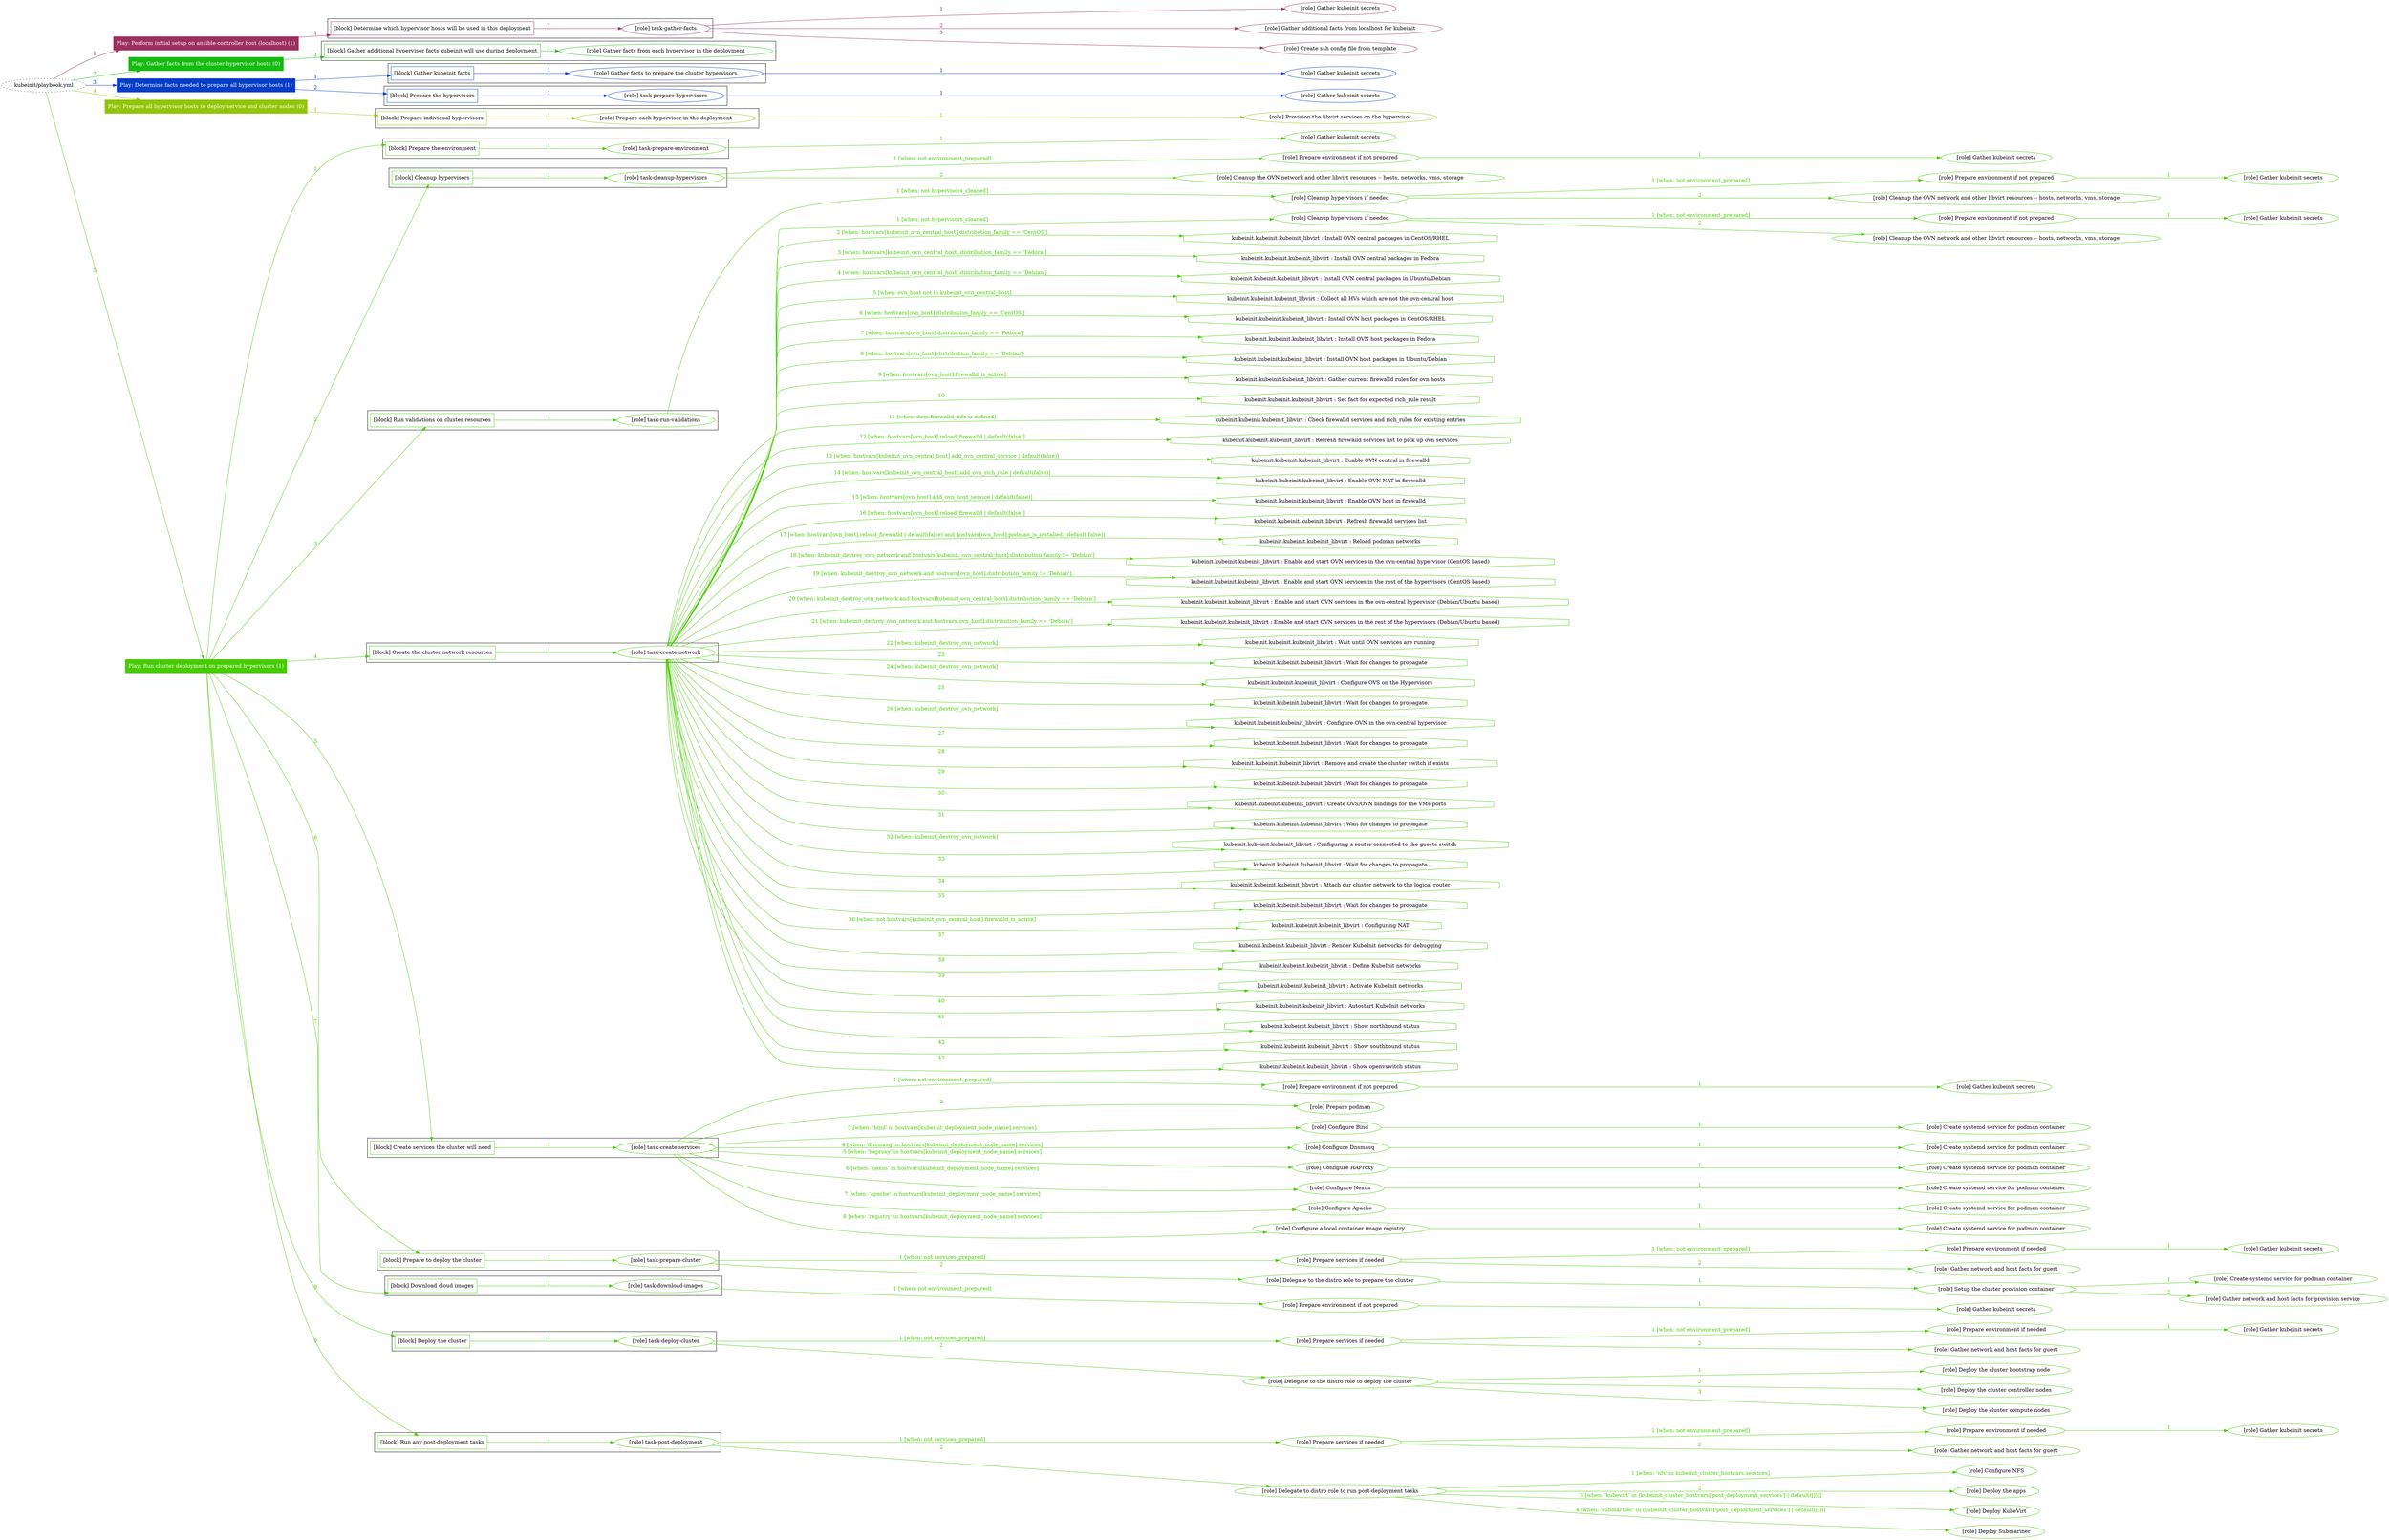 digraph {
	graph [concentrate=true ordering=in rankdir=LR ratio=fill]
	edge [esep=5 sep=10]
	"kubeinit/playbook.yml" [URL="/home/runner/work/kubeinit/kubeinit/kubeinit/playbook.yml" id=playbook_0ea5fa00 style=dotted]
	play_9b7e4366 [label="Play: Perform initial setup on ansible-controller host (localhost) (1)" URL="/home/runner/work/kubeinit/kubeinit/kubeinit/playbook.yml" color="#9c305f" fontcolor="#ffffff" id=play_9b7e4366 shape=box style=filled tooltip=localhost]
	"kubeinit/playbook.yml" -> play_9b7e4366 [label="1 " color="#9c305f" fontcolor="#9c305f" id=edge_82c5a9b6 labeltooltip="1 " tooltip="1 "]
	subgraph "Gather kubeinit secrets" {
		role_0aa9ac22 [label="[role] Gather kubeinit secrets" URL="/home/runner/.ansible/collections/ansible_collections/kubeinit/kubeinit/roles/kubeinit_prepare/tasks/build_hypervisors_group.yml" color="#9c305f" id=role_0aa9ac22 tooltip="Gather kubeinit secrets"]
	}
	subgraph "Gather additional facts from localhost for kubeinit" {
		role_34342de7 [label="[role] Gather additional facts from localhost for kubeinit" URL="/home/runner/.ansible/collections/ansible_collections/kubeinit/kubeinit/roles/kubeinit_prepare/tasks/build_hypervisors_group.yml" color="#9c305f" id=role_34342de7 tooltip="Gather additional facts from localhost for kubeinit"]
	}
	subgraph "Create ssh config file from template" {
		role_0f40b519 [label="[role] Create ssh config file from template" URL="/home/runner/.ansible/collections/ansible_collections/kubeinit/kubeinit/roles/kubeinit_prepare/tasks/build_hypervisors_group.yml" color="#9c305f" id=role_0f40b519 tooltip="Create ssh config file from template"]
	}
	subgraph "task-gather-facts" {
		role_1ce2b9be [label="[role] task-gather-facts" URL="/home/runner/work/kubeinit/kubeinit/kubeinit/playbook.yml" color="#9c305f" id=role_1ce2b9be tooltip="task-gather-facts"]
		role_1ce2b9be -> role_0aa9ac22 [label="1 " color="#9c305f" fontcolor="#9c305f" id=edge_0446ef7b labeltooltip="1 " tooltip="1 "]
		role_1ce2b9be -> role_34342de7 [label="2 " color="#9c305f" fontcolor="#9c305f" id=edge_ad1a1124 labeltooltip="2 " tooltip="2 "]
		role_1ce2b9be -> role_0f40b519 [label="3 " color="#9c305f" fontcolor="#9c305f" id=edge_4ed36451 labeltooltip="3 " tooltip="3 "]
	}
	subgraph "Play: Perform initial setup on ansible-controller host (localhost) (1)" {
		play_9b7e4366 -> block_b2798a54 [label=1 color="#9c305f" fontcolor="#9c305f" id=edge_49ea90b4 labeltooltip=1 tooltip=1]
		subgraph cluster_block_b2798a54 {
			block_b2798a54 [label="[block] Determine which hypervisor hosts will be used in this deployment" URL="/home/runner/work/kubeinit/kubeinit/kubeinit/playbook.yml" color="#9c305f" id=block_b2798a54 labeltooltip="Determine which hypervisor hosts will be used in this deployment" shape=box tooltip="Determine which hypervisor hosts will be used in this deployment"]
			block_b2798a54 -> role_1ce2b9be [label="1 " color="#9c305f" fontcolor="#9c305f" id=edge_7e3251e6 labeltooltip="1 " tooltip="1 "]
		}
	}
	play_a8001992 [label="Play: Gather facts from the cluster hypervisor hosts (0)" URL="/home/runner/work/kubeinit/kubeinit/kubeinit/playbook.yml" color="#16ba12" fontcolor="#ffffff" id=play_a8001992 shape=box style=filled tooltip="Play: Gather facts from the cluster hypervisor hosts (0)"]
	"kubeinit/playbook.yml" -> play_a8001992 [label="2 " color="#16ba12" fontcolor="#16ba12" id=edge_0fd48941 labeltooltip="2 " tooltip="2 "]
	subgraph "Gather facts from each hypervisor in the deployment" {
		role_3a49708c [label="[role] Gather facts from each hypervisor in the deployment" URL="/home/runner/work/kubeinit/kubeinit/kubeinit/playbook.yml" color="#16ba12" id=role_3a49708c tooltip="Gather facts from each hypervisor in the deployment"]
	}
	subgraph "Play: Gather facts from the cluster hypervisor hosts (0)" {
		play_a8001992 -> block_3aea9a62 [label=1 color="#16ba12" fontcolor="#16ba12" id=edge_b3c9ff7e labeltooltip=1 tooltip=1]
		subgraph cluster_block_3aea9a62 {
			block_3aea9a62 [label="[block] Gather additional hypervisor facts kubeinit will use during deployment" URL="/home/runner/work/kubeinit/kubeinit/kubeinit/playbook.yml" color="#16ba12" id=block_3aea9a62 labeltooltip="Gather additional hypervisor facts kubeinit will use during deployment" shape=box tooltip="Gather additional hypervisor facts kubeinit will use during deployment"]
			block_3aea9a62 -> role_3a49708c [label="1 " color="#16ba12" fontcolor="#16ba12" id=edge_8fe5aa5f labeltooltip="1 " tooltip="1 "]
		}
	}
	play_5c2d87cb [label="Play: Determine facts needed to prepare all hypervisor hosts (1)" URL="/home/runner/work/kubeinit/kubeinit/kubeinit/playbook.yml" color="#053dc7" fontcolor="#ffffff" id=play_5c2d87cb shape=box style=filled tooltip=localhost]
	"kubeinit/playbook.yml" -> play_5c2d87cb [label="3 " color="#053dc7" fontcolor="#053dc7" id=edge_9569bc6a labeltooltip="3 " tooltip="3 "]
	subgraph "Gather kubeinit secrets" {
		role_fc351b29 [label="[role] Gather kubeinit secrets" URL="/home/runner/.ansible/collections/ansible_collections/kubeinit/kubeinit/roles/kubeinit_prepare/tasks/gather_kubeinit_facts.yml" color="#053dc7" id=role_fc351b29 tooltip="Gather kubeinit secrets"]
	}
	subgraph "Gather facts to prepare the cluster hypervisors" {
		role_03510201 [label="[role] Gather facts to prepare the cluster hypervisors" URL="/home/runner/work/kubeinit/kubeinit/kubeinit/playbook.yml" color="#053dc7" id=role_03510201 tooltip="Gather facts to prepare the cluster hypervisors"]
		role_03510201 -> role_fc351b29 [label="1 " color="#053dc7" fontcolor="#053dc7" id=edge_62f0f241 labeltooltip="1 " tooltip="1 "]
	}
	subgraph "Gather kubeinit secrets" {
		role_41e26aa4 [label="[role] Gather kubeinit secrets" URL="/home/runner/.ansible/collections/ansible_collections/kubeinit/kubeinit/roles/kubeinit_prepare/tasks/gather_kubeinit_facts.yml" color="#053dc7" id=role_41e26aa4 tooltip="Gather kubeinit secrets"]
	}
	subgraph "task-prepare-hypervisors" {
		role_bbc46b45 [label="[role] task-prepare-hypervisors" URL="/home/runner/work/kubeinit/kubeinit/kubeinit/playbook.yml" color="#053dc7" id=role_bbc46b45 tooltip="task-prepare-hypervisors"]
		role_bbc46b45 -> role_41e26aa4 [label="1 " color="#053dc7" fontcolor="#053dc7" id=edge_9c9bec72 labeltooltip="1 " tooltip="1 "]
	}
	subgraph "Play: Determine facts needed to prepare all hypervisor hosts (1)" {
		play_5c2d87cb -> block_3605904c [label=1 color="#053dc7" fontcolor="#053dc7" id=edge_eee7c583 labeltooltip=1 tooltip=1]
		subgraph cluster_block_3605904c {
			block_3605904c [label="[block] Gather kubeinit facts" URL="/home/runner/work/kubeinit/kubeinit/kubeinit/playbook.yml" color="#053dc7" id=block_3605904c labeltooltip="Gather kubeinit facts" shape=box tooltip="Gather kubeinit facts"]
			block_3605904c -> role_03510201 [label="1 " color="#053dc7" fontcolor="#053dc7" id=edge_e3d59cf3 labeltooltip="1 " tooltip="1 "]
		}
		play_5c2d87cb -> block_b2f7c698 [label=2 color="#053dc7" fontcolor="#053dc7" id=edge_8c6d8f01 labeltooltip=2 tooltip=2]
		subgraph cluster_block_b2f7c698 {
			block_b2f7c698 [label="[block] Prepare the hypervisors" URL="/home/runner/work/kubeinit/kubeinit/kubeinit/playbook.yml" color="#053dc7" id=block_b2f7c698 labeltooltip="Prepare the hypervisors" shape=box tooltip="Prepare the hypervisors"]
			block_b2f7c698 -> role_bbc46b45 [label="1 " color="#053dc7" fontcolor="#053dc7" id=edge_238dd6f1 labeltooltip="1 " tooltip="1 "]
		}
	}
	play_16aeefd4 [label="Play: Prepare all hypervisor hosts to deploy service and cluster nodes (0)" URL="/home/runner/work/kubeinit/kubeinit/kubeinit/playbook.yml" color="#91c606" fontcolor="#ffffff" id=play_16aeefd4 shape=box style=filled tooltip="Play: Prepare all hypervisor hosts to deploy service and cluster nodes (0)"]
	"kubeinit/playbook.yml" -> play_16aeefd4 [label="4 " color="#91c606" fontcolor="#91c606" id=edge_492c7e8e labeltooltip="4 " tooltip="4 "]
	subgraph "Provision the libvirt services on the hypervisor" {
		role_0ef430f0 [label="[role] Provision the libvirt services on the hypervisor" URL="/home/runner/.ansible/collections/ansible_collections/kubeinit/kubeinit/roles/kubeinit_prepare/tasks/prepare_hypervisor.yml" color="#91c606" id=role_0ef430f0 tooltip="Provision the libvirt services on the hypervisor"]
	}
	subgraph "Prepare each hypervisor in the deployment" {
		role_f7bae35b [label="[role] Prepare each hypervisor in the deployment" URL="/home/runner/work/kubeinit/kubeinit/kubeinit/playbook.yml" color="#91c606" id=role_f7bae35b tooltip="Prepare each hypervisor in the deployment"]
		role_f7bae35b -> role_0ef430f0 [label="1 " color="#91c606" fontcolor="#91c606" id=edge_c71d80c6 labeltooltip="1 " tooltip="1 "]
	}
	subgraph "Play: Prepare all hypervisor hosts to deploy service and cluster nodes (0)" {
		play_16aeefd4 -> block_7d069f21 [label=1 color="#91c606" fontcolor="#91c606" id=edge_942f561b labeltooltip=1 tooltip=1]
		subgraph cluster_block_7d069f21 {
			block_7d069f21 [label="[block] Prepare individual hypervisors" URL="/home/runner/work/kubeinit/kubeinit/kubeinit/playbook.yml" color="#91c606" id=block_7d069f21 labeltooltip="Prepare individual hypervisors" shape=box tooltip="Prepare individual hypervisors"]
			block_7d069f21 -> role_f7bae35b [label="1 " color="#91c606" fontcolor="#91c606" id=edge_e5548e7b labeltooltip="1 " tooltip="1 "]
		}
	}
	play_cda710eb [label="Play: Run cluster deployment on prepared hypervisors (1)" URL="/home/runner/work/kubeinit/kubeinit/kubeinit/playbook.yml" color="#47cb01" fontcolor="#ffffff" id=play_cda710eb shape=box style=filled tooltip=localhost]
	"kubeinit/playbook.yml" -> play_cda710eb [label="5 " color="#47cb01" fontcolor="#47cb01" id=edge_249bdbfc labeltooltip="5 " tooltip="5 "]
	subgraph "Gather kubeinit secrets" {
		role_7cdb327b [label="[role] Gather kubeinit secrets" URL="/home/runner/.ansible/collections/ansible_collections/kubeinit/kubeinit/roles/kubeinit_prepare/tasks/gather_kubeinit_facts.yml" color="#47cb01" id=role_7cdb327b tooltip="Gather kubeinit secrets"]
	}
	subgraph "task-prepare-environment" {
		role_9541ca45 [label="[role] task-prepare-environment" URL="/home/runner/work/kubeinit/kubeinit/kubeinit/playbook.yml" color="#47cb01" id=role_9541ca45 tooltip="task-prepare-environment"]
		role_9541ca45 -> role_7cdb327b [label="1 " color="#47cb01" fontcolor="#47cb01" id=edge_9029a357 labeltooltip="1 " tooltip="1 "]
	}
	subgraph "Gather kubeinit secrets" {
		role_7111da0d [label="[role] Gather kubeinit secrets" URL="/home/runner/.ansible/collections/ansible_collections/kubeinit/kubeinit/roles/kubeinit_prepare/tasks/gather_kubeinit_facts.yml" color="#47cb01" id=role_7111da0d tooltip="Gather kubeinit secrets"]
	}
	subgraph "Prepare environment if not prepared" {
		role_cf701b21 [label="[role] Prepare environment if not prepared" URL="/home/runner/.ansible/collections/ansible_collections/kubeinit/kubeinit/roles/kubeinit_prepare/tasks/cleanup_hypervisors.yml" color="#47cb01" id=role_cf701b21 tooltip="Prepare environment if not prepared"]
		role_cf701b21 -> role_7111da0d [label="1 " color="#47cb01" fontcolor="#47cb01" id=edge_ee34afd1 labeltooltip="1 " tooltip="1 "]
	}
	subgraph "Cleanup the OVN network and other libvirt resources -- hosts, networks, vms, storage" {
		role_74c94eae [label="[role] Cleanup the OVN network and other libvirt resources -- hosts, networks, vms, storage" URL="/home/runner/.ansible/collections/ansible_collections/kubeinit/kubeinit/roles/kubeinit_prepare/tasks/cleanup_hypervisors.yml" color="#47cb01" id=role_74c94eae tooltip="Cleanup the OVN network and other libvirt resources -- hosts, networks, vms, storage"]
	}
	subgraph "task-cleanup-hypervisors" {
		role_29a26040 [label="[role] task-cleanup-hypervisors" URL="/home/runner/work/kubeinit/kubeinit/kubeinit/playbook.yml" color="#47cb01" id=role_29a26040 tooltip="task-cleanup-hypervisors"]
		role_29a26040 -> role_cf701b21 [label="1 [when: not environment_prepared]" color="#47cb01" fontcolor="#47cb01" id=edge_834884f9 labeltooltip="1 [when: not environment_prepared]" tooltip="1 [when: not environment_prepared]"]
		role_29a26040 -> role_74c94eae [label="2 " color="#47cb01" fontcolor="#47cb01" id=edge_ce3fa2b1 labeltooltip="2 " tooltip="2 "]
	}
	subgraph "Gather kubeinit secrets" {
		role_1e1c08b9 [label="[role] Gather kubeinit secrets" URL="/home/runner/.ansible/collections/ansible_collections/kubeinit/kubeinit/roles/kubeinit_prepare/tasks/gather_kubeinit_facts.yml" color="#47cb01" id=role_1e1c08b9 tooltip="Gather kubeinit secrets"]
	}
	subgraph "Prepare environment if not prepared" {
		role_71b4bb74 [label="[role] Prepare environment if not prepared" URL="/home/runner/.ansible/collections/ansible_collections/kubeinit/kubeinit/roles/kubeinit_prepare/tasks/cleanup_hypervisors.yml" color="#47cb01" id=role_71b4bb74 tooltip="Prepare environment if not prepared"]
		role_71b4bb74 -> role_1e1c08b9 [label="1 " color="#47cb01" fontcolor="#47cb01" id=edge_3e749c84 labeltooltip="1 " tooltip="1 "]
	}
	subgraph "Cleanup the OVN network and other libvirt resources -- hosts, networks, vms, storage" {
		role_91f05250 [label="[role] Cleanup the OVN network and other libvirt resources -- hosts, networks, vms, storage" URL="/home/runner/.ansible/collections/ansible_collections/kubeinit/kubeinit/roles/kubeinit_prepare/tasks/cleanup_hypervisors.yml" color="#47cb01" id=role_91f05250 tooltip="Cleanup the OVN network and other libvirt resources -- hosts, networks, vms, storage"]
	}
	subgraph "Cleanup hypervisors if needed" {
		role_8e204173 [label="[role] Cleanup hypervisors if needed" URL="/home/runner/.ansible/collections/ansible_collections/kubeinit/kubeinit/roles/kubeinit_validations/tasks/main.yml" color="#47cb01" id=role_8e204173 tooltip="Cleanup hypervisors if needed"]
		role_8e204173 -> role_71b4bb74 [label="1 [when: not environment_prepared]" color="#47cb01" fontcolor="#47cb01" id=edge_aab86f2f labeltooltip="1 [when: not environment_prepared]" tooltip="1 [when: not environment_prepared]"]
		role_8e204173 -> role_91f05250 [label="2 " color="#47cb01" fontcolor="#47cb01" id=edge_69265753 labeltooltip="2 " tooltip="2 "]
	}
	subgraph "task-run-validations" {
		role_225c1f58 [label="[role] task-run-validations" URL="/home/runner/work/kubeinit/kubeinit/kubeinit/playbook.yml" color="#47cb01" id=role_225c1f58 tooltip="task-run-validations"]
		role_225c1f58 -> role_8e204173 [label="1 [when: not hypervisors_cleaned]" color="#47cb01" fontcolor="#47cb01" id=edge_fe6a924d labeltooltip="1 [when: not hypervisors_cleaned]" tooltip="1 [when: not hypervisors_cleaned]"]
	}
	subgraph "Gather kubeinit secrets" {
		role_73877d20 [label="[role] Gather kubeinit secrets" URL="/home/runner/.ansible/collections/ansible_collections/kubeinit/kubeinit/roles/kubeinit_prepare/tasks/gather_kubeinit_facts.yml" color="#47cb01" id=role_73877d20 tooltip="Gather kubeinit secrets"]
	}
	subgraph "Prepare environment if not prepared" {
		role_b83cd534 [label="[role] Prepare environment if not prepared" URL="/home/runner/.ansible/collections/ansible_collections/kubeinit/kubeinit/roles/kubeinit_prepare/tasks/cleanup_hypervisors.yml" color="#47cb01" id=role_b83cd534 tooltip="Prepare environment if not prepared"]
		role_b83cd534 -> role_73877d20 [label="1 " color="#47cb01" fontcolor="#47cb01" id=edge_6c9baef9 labeltooltip="1 " tooltip="1 "]
	}
	subgraph "Cleanup the OVN network and other libvirt resources -- hosts, networks, vms, storage" {
		role_da0cff37 [label="[role] Cleanup the OVN network and other libvirt resources -- hosts, networks, vms, storage" URL="/home/runner/.ansible/collections/ansible_collections/kubeinit/kubeinit/roles/kubeinit_prepare/tasks/cleanup_hypervisors.yml" color="#47cb01" id=role_da0cff37 tooltip="Cleanup the OVN network and other libvirt resources -- hosts, networks, vms, storage"]
	}
	subgraph "Cleanup hypervisors if needed" {
		role_e1cfa5d1 [label="[role] Cleanup hypervisors if needed" URL="/home/runner/.ansible/collections/ansible_collections/kubeinit/kubeinit/roles/kubeinit_libvirt/tasks/create_network.yml" color="#47cb01" id=role_e1cfa5d1 tooltip="Cleanup hypervisors if needed"]
		role_e1cfa5d1 -> role_b83cd534 [label="1 [when: not environment_prepared]" color="#47cb01" fontcolor="#47cb01" id=edge_4e2515b9 labeltooltip="1 [when: not environment_prepared]" tooltip="1 [when: not environment_prepared]"]
		role_e1cfa5d1 -> role_da0cff37 [label="2 " color="#47cb01" fontcolor="#47cb01" id=edge_b63e0b6a labeltooltip="2 " tooltip="2 "]
	}
	subgraph "task-create-network" {
		role_8461b9ca [label="[role] task-create-network" URL="/home/runner/work/kubeinit/kubeinit/kubeinit/playbook.yml" color="#47cb01" id=role_8461b9ca tooltip="task-create-network"]
		role_8461b9ca -> role_e1cfa5d1 [label="1 [when: not hypervisors_cleaned]" color="#47cb01" fontcolor="#47cb01" id=edge_b6ef9d20 labeltooltip="1 [when: not hypervisors_cleaned]" tooltip="1 [when: not hypervisors_cleaned]"]
		task_7e01da56 [label="kubeinit.kubeinit.kubeinit_libvirt : Install OVN central packages in CentOS/RHEL" URL="/home/runner/.ansible/collections/ansible_collections/kubeinit/kubeinit/roles/kubeinit_libvirt/tasks/create_network.yml" color="#47cb01" id=task_7e01da56 shape=octagon tooltip="kubeinit.kubeinit.kubeinit_libvirt : Install OVN central packages in CentOS/RHEL"]
		role_8461b9ca -> task_7e01da56 [label="2 [when: hostvars[kubeinit_ovn_central_host].distribution_family == 'CentOS']" color="#47cb01" fontcolor="#47cb01" id=edge_6bec111f labeltooltip="2 [when: hostvars[kubeinit_ovn_central_host].distribution_family == 'CentOS']" tooltip="2 [when: hostvars[kubeinit_ovn_central_host].distribution_family == 'CentOS']"]
		task_338eac9f [label="kubeinit.kubeinit.kubeinit_libvirt : Install OVN central packages in Fedora" URL="/home/runner/.ansible/collections/ansible_collections/kubeinit/kubeinit/roles/kubeinit_libvirt/tasks/create_network.yml" color="#47cb01" id=task_338eac9f shape=octagon tooltip="kubeinit.kubeinit.kubeinit_libvirt : Install OVN central packages in Fedora"]
		role_8461b9ca -> task_338eac9f [label="3 [when: hostvars[kubeinit_ovn_central_host].distribution_family == 'Fedora']" color="#47cb01" fontcolor="#47cb01" id=edge_f2279b98 labeltooltip="3 [when: hostvars[kubeinit_ovn_central_host].distribution_family == 'Fedora']" tooltip="3 [when: hostvars[kubeinit_ovn_central_host].distribution_family == 'Fedora']"]
		task_969f3715 [label="kubeinit.kubeinit.kubeinit_libvirt : Install OVN central packages in Ubuntu/Debian" URL="/home/runner/.ansible/collections/ansible_collections/kubeinit/kubeinit/roles/kubeinit_libvirt/tasks/create_network.yml" color="#47cb01" id=task_969f3715 shape=octagon tooltip="kubeinit.kubeinit.kubeinit_libvirt : Install OVN central packages in Ubuntu/Debian"]
		role_8461b9ca -> task_969f3715 [label="4 [when: hostvars[kubeinit_ovn_central_host].distribution_family == 'Debian']" color="#47cb01" fontcolor="#47cb01" id=edge_427d663f labeltooltip="4 [when: hostvars[kubeinit_ovn_central_host].distribution_family == 'Debian']" tooltip="4 [when: hostvars[kubeinit_ovn_central_host].distribution_family == 'Debian']"]
		task_e379d47d [label="kubeinit.kubeinit.kubeinit_libvirt : Collect all HVs which are not the ovn-central host" URL="/home/runner/.ansible/collections/ansible_collections/kubeinit/kubeinit/roles/kubeinit_libvirt/tasks/create_network.yml" color="#47cb01" id=task_e379d47d shape=octagon tooltip="kubeinit.kubeinit.kubeinit_libvirt : Collect all HVs which are not the ovn-central host"]
		role_8461b9ca -> task_e379d47d [label="5 [when: ovn_host not in kubeinit_ovn_central_host]" color="#47cb01" fontcolor="#47cb01" id=edge_ba68b164 labeltooltip="5 [when: ovn_host not in kubeinit_ovn_central_host]" tooltip="5 [when: ovn_host not in kubeinit_ovn_central_host]"]
		task_a290302a [label="kubeinit.kubeinit.kubeinit_libvirt : Install OVN host packages in CentOS/RHEL" URL="/home/runner/.ansible/collections/ansible_collections/kubeinit/kubeinit/roles/kubeinit_libvirt/tasks/create_network.yml" color="#47cb01" id=task_a290302a shape=octagon tooltip="kubeinit.kubeinit.kubeinit_libvirt : Install OVN host packages in CentOS/RHEL"]
		role_8461b9ca -> task_a290302a [label="6 [when: hostvars[ovn_host].distribution_family == 'CentOS']" color="#47cb01" fontcolor="#47cb01" id=edge_485d33f3 labeltooltip="6 [when: hostvars[ovn_host].distribution_family == 'CentOS']" tooltip="6 [when: hostvars[ovn_host].distribution_family == 'CentOS']"]
		task_156beee2 [label="kubeinit.kubeinit.kubeinit_libvirt : Install OVN host packages in Fedora" URL="/home/runner/.ansible/collections/ansible_collections/kubeinit/kubeinit/roles/kubeinit_libvirt/tasks/create_network.yml" color="#47cb01" id=task_156beee2 shape=octagon tooltip="kubeinit.kubeinit.kubeinit_libvirt : Install OVN host packages in Fedora"]
		role_8461b9ca -> task_156beee2 [label="7 [when: hostvars[ovn_host].distribution_family == 'Fedora']" color="#47cb01" fontcolor="#47cb01" id=edge_7bc0271b labeltooltip="7 [when: hostvars[ovn_host].distribution_family == 'Fedora']" tooltip="7 [when: hostvars[ovn_host].distribution_family == 'Fedora']"]
		task_658e4c23 [label="kubeinit.kubeinit.kubeinit_libvirt : Install OVN host packages in Ubuntu/Debian" URL="/home/runner/.ansible/collections/ansible_collections/kubeinit/kubeinit/roles/kubeinit_libvirt/tasks/create_network.yml" color="#47cb01" id=task_658e4c23 shape=octagon tooltip="kubeinit.kubeinit.kubeinit_libvirt : Install OVN host packages in Ubuntu/Debian"]
		role_8461b9ca -> task_658e4c23 [label="8 [when: hostvars[ovn_host].distribution_family == 'Debian']" color="#47cb01" fontcolor="#47cb01" id=edge_442adb39 labeltooltip="8 [when: hostvars[ovn_host].distribution_family == 'Debian']" tooltip="8 [when: hostvars[ovn_host].distribution_family == 'Debian']"]
		task_a5ebfee6 [label="kubeinit.kubeinit.kubeinit_libvirt : Gather current firewalld rules for ovn hosts" URL="/home/runner/.ansible/collections/ansible_collections/kubeinit/kubeinit/roles/kubeinit_libvirt/tasks/create_network.yml" color="#47cb01" id=task_a5ebfee6 shape=octagon tooltip="kubeinit.kubeinit.kubeinit_libvirt : Gather current firewalld rules for ovn hosts"]
		role_8461b9ca -> task_a5ebfee6 [label="9 [when: hostvars[ovn_host].firewalld_is_active]" color="#47cb01" fontcolor="#47cb01" id=edge_26cb45f6 labeltooltip="9 [when: hostvars[ovn_host].firewalld_is_active]" tooltip="9 [when: hostvars[ovn_host].firewalld_is_active]"]
		task_2919d386 [label="kubeinit.kubeinit.kubeinit_libvirt : Set fact for expected rich_rule result" URL="/home/runner/.ansible/collections/ansible_collections/kubeinit/kubeinit/roles/kubeinit_libvirt/tasks/create_network.yml" color="#47cb01" id=task_2919d386 shape=octagon tooltip="kubeinit.kubeinit.kubeinit_libvirt : Set fact for expected rich_rule result"]
		role_8461b9ca -> task_2919d386 [label="10 " color="#47cb01" fontcolor="#47cb01" id=edge_90eba36b labeltooltip="10 " tooltip="10 "]
		task_0a3352f6 [label="kubeinit.kubeinit.kubeinit_libvirt : Check firewalld services and rich_rules for existing entries" URL="/home/runner/.ansible/collections/ansible_collections/kubeinit/kubeinit/roles/kubeinit_libvirt/tasks/create_network.yml" color="#47cb01" id=task_0a3352f6 shape=octagon tooltip="kubeinit.kubeinit.kubeinit_libvirt : Check firewalld services and rich_rules for existing entries"]
		role_8461b9ca -> task_0a3352f6 [label="11 [when: item.firewalld_info is defined]" color="#47cb01" fontcolor="#47cb01" id=edge_9d477f86 labeltooltip="11 [when: item.firewalld_info is defined]" tooltip="11 [when: item.firewalld_info is defined]"]
		task_918ee6cd [label="kubeinit.kubeinit.kubeinit_libvirt : Refresh firewalld services list to pick up ovn services" URL="/home/runner/.ansible/collections/ansible_collections/kubeinit/kubeinit/roles/kubeinit_libvirt/tasks/create_network.yml" color="#47cb01" id=task_918ee6cd shape=octagon tooltip="kubeinit.kubeinit.kubeinit_libvirt : Refresh firewalld services list to pick up ovn services"]
		role_8461b9ca -> task_918ee6cd [label="12 [when: hostvars[ovn_host].reload_firewalld | default(false)]" color="#47cb01" fontcolor="#47cb01" id=edge_2b691fbf labeltooltip="12 [when: hostvars[ovn_host].reload_firewalld | default(false)]" tooltip="12 [when: hostvars[ovn_host].reload_firewalld | default(false)]"]
		task_e174c243 [label="kubeinit.kubeinit.kubeinit_libvirt : Enable OVN central in firewalld" URL="/home/runner/.ansible/collections/ansible_collections/kubeinit/kubeinit/roles/kubeinit_libvirt/tasks/create_network.yml" color="#47cb01" id=task_e174c243 shape=octagon tooltip="kubeinit.kubeinit.kubeinit_libvirt : Enable OVN central in firewalld"]
		role_8461b9ca -> task_e174c243 [label="13 [when: hostvars[kubeinit_ovn_central_host].add_ovn_central_service | default(false)]" color="#47cb01" fontcolor="#47cb01" id=edge_4a8e6f47 labeltooltip="13 [when: hostvars[kubeinit_ovn_central_host].add_ovn_central_service | default(false)]" tooltip="13 [when: hostvars[kubeinit_ovn_central_host].add_ovn_central_service | default(false)]"]
		task_a3b72a67 [label="kubeinit.kubeinit.kubeinit_libvirt : Enable OVN NAT in firewalld" URL="/home/runner/.ansible/collections/ansible_collections/kubeinit/kubeinit/roles/kubeinit_libvirt/tasks/create_network.yml" color="#47cb01" id=task_a3b72a67 shape=octagon tooltip="kubeinit.kubeinit.kubeinit_libvirt : Enable OVN NAT in firewalld"]
		role_8461b9ca -> task_a3b72a67 [label="14 [when: hostvars[kubeinit_ovn_central_host].add_ovn_rich_rule | default(false)]" color="#47cb01" fontcolor="#47cb01" id=edge_80b1a144 labeltooltip="14 [when: hostvars[kubeinit_ovn_central_host].add_ovn_rich_rule | default(false)]" tooltip="14 [when: hostvars[kubeinit_ovn_central_host].add_ovn_rich_rule | default(false)]"]
		task_bcb42b8d [label="kubeinit.kubeinit.kubeinit_libvirt : Enable OVN host in firewalld" URL="/home/runner/.ansible/collections/ansible_collections/kubeinit/kubeinit/roles/kubeinit_libvirt/tasks/create_network.yml" color="#47cb01" id=task_bcb42b8d shape=octagon tooltip="kubeinit.kubeinit.kubeinit_libvirt : Enable OVN host in firewalld"]
		role_8461b9ca -> task_bcb42b8d [label="15 [when: hostvars[ovn_host].add_ovn_host_service | default(false)]" color="#47cb01" fontcolor="#47cb01" id=edge_6a99a220 labeltooltip="15 [when: hostvars[ovn_host].add_ovn_host_service | default(false)]" tooltip="15 [when: hostvars[ovn_host].add_ovn_host_service | default(false)]"]
		task_441aaaff [label="kubeinit.kubeinit.kubeinit_libvirt : Refresh firewalld services list" URL="/home/runner/.ansible/collections/ansible_collections/kubeinit/kubeinit/roles/kubeinit_libvirt/tasks/create_network.yml" color="#47cb01" id=task_441aaaff shape=octagon tooltip="kubeinit.kubeinit.kubeinit_libvirt : Refresh firewalld services list"]
		role_8461b9ca -> task_441aaaff [label="16 [when: hostvars[ovn_host].reload_firewalld | default(false)]" color="#47cb01" fontcolor="#47cb01" id=edge_70096dc0 labeltooltip="16 [when: hostvars[ovn_host].reload_firewalld | default(false)]" tooltip="16 [when: hostvars[ovn_host].reload_firewalld | default(false)]"]
		task_a2df69c2 [label="kubeinit.kubeinit.kubeinit_libvirt : Reload podman networks" URL="/home/runner/.ansible/collections/ansible_collections/kubeinit/kubeinit/roles/kubeinit_libvirt/tasks/create_network.yml" color="#47cb01" id=task_a2df69c2 shape=octagon tooltip="kubeinit.kubeinit.kubeinit_libvirt : Reload podman networks"]
		role_8461b9ca -> task_a2df69c2 [label="17 [when: hostvars[ovn_host].reload_firewalld | default(false) and hostvars[ovn_host].podman_is_installed | default(false)]" color="#47cb01" fontcolor="#47cb01" id=edge_2398a1c3 labeltooltip="17 [when: hostvars[ovn_host].reload_firewalld | default(false) and hostvars[ovn_host].podman_is_installed | default(false)]" tooltip="17 [when: hostvars[ovn_host].reload_firewalld | default(false) and hostvars[ovn_host].podman_is_installed | default(false)]"]
		task_d7e96fc5 [label="kubeinit.kubeinit.kubeinit_libvirt : Enable and start OVN services in the ovn-central hypervisor (CentOS based)" URL="/home/runner/.ansible/collections/ansible_collections/kubeinit/kubeinit/roles/kubeinit_libvirt/tasks/create_network.yml" color="#47cb01" id=task_d7e96fc5 shape=octagon tooltip="kubeinit.kubeinit.kubeinit_libvirt : Enable and start OVN services in the ovn-central hypervisor (CentOS based)"]
		role_8461b9ca -> task_d7e96fc5 [label="18 [when: kubeinit_destroy_ovn_network and hostvars[kubeinit_ovn_central_host].distribution_family != 'Debian']" color="#47cb01" fontcolor="#47cb01" id=edge_ab73ca9d labeltooltip="18 [when: kubeinit_destroy_ovn_network and hostvars[kubeinit_ovn_central_host].distribution_family != 'Debian']" tooltip="18 [when: kubeinit_destroy_ovn_network and hostvars[kubeinit_ovn_central_host].distribution_family != 'Debian']"]
		task_5dd14f3e [label="kubeinit.kubeinit.kubeinit_libvirt : Enable and start OVN services in the rest of the hypervisors (CentOS based)" URL="/home/runner/.ansible/collections/ansible_collections/kubeinit/kubeinit/roles/kubeinit_libvirt/tasks/create_network.yml" color="#47cb01" id=task_5dd14f3e shape=octagon tooltip="kubeinit.kubeinit.kubeinit_libvirt : Enable and start OVN services in the rest of the hypervisors (CentOS based)"]
		role_8461b9ca -> task_5dd14f3e [label="19 [when: kubeinit_destroy_ovn_network and hostvars[ovn_host].distribution_family != 'Debian']" color="#47cb01" fontcolor="#47cb01" id=edge_fff1b5bf labeltooltip="19 [when: kubeinit_destroy_ovn_network and hostvars[ovn_host].distribution_family != 'Debian']" tooltip="19 [when: kubeinit_destroy_ovn_network and hostvars[ovn_host].distribution_family != 'Debian']"]
		task_b56bd2a6 [label="kubeinit.kubeinit.kubeinit_libvirt : Enable and start OVN services in the ovn-central hypervisor (Debian/Ubuntu based)" URL="/home/runner/.ansible/collections/ansible_collections/kubeinit/kubeinit/roles/kubeinit_libvirt/tasks/create_network.yml" color="#47cb01" id=task_b56bd2a6 shape=octagon tooltip="kubeinit.kubeinit.kubeinit_libvirt : Enable and start OVN services in the ovn-central hypervisor (Debian/Ubuntu based)"]
		role_8461b9ca -> task_b56bd2a6 [label="20 [when: kubeinit_destroy_ovn_network and hostvars[kubeinit_ovn_central_host].distribution_family == 'Debian']" color="#47cb01" fontcolor="#47cb01" id=edge_820e0f21 labeltooltip="20 [when: kubeinit_destroy_ovn_network and hostvars[kubeinit_ovn_central_host].distribution_family == 'Debian']" tooltip="20 [when: kubeinit_destroy_ovn_network and hostvars[kubeinit_ovn_central_host].distribution_family == 'Debian']"]
		task_3a1a9323 [label="kubeinit.kubeinit.kubeinit_libvirt : Enable and start OVN services in the rest of the hypervisors (Debian/Ubuntu based)" URL="/home/runner/.ansible/collections/ansible_collections/kubeinit/kubeinit/roles/kubeinit_libvirt/tasks/create_network.yml" color="#47cb01" id=task_3a1a9323 shape=octagon tooltip="kubeinit.kubeinit.kubeinit_libvirt : Enable and start OVN services in the rest of the hypervisors (Debian/Ubuntu based)"]
		role_8461b9ca -> task_3a1a9323 [label="21 [when: kubeinit_destroy_ovn_network and hostvars[ovn_host].distribution_family == 'Debian']" color="#47cb01" fontcolor="#47cb01" id=edge_66899f4f labeltooltip="21 [when: kubeinit_destroy_ovn_network and hostvars[ovn_host].distribution_family == 'Debian']" tooltip="21 [when: kubeinit_destroy_ovn_network and hostvars[ovn_host].distribution_family == 'Debian']"]
		task_12edec6c [label="kubeinit.kubeinit.kubeinit_libvirt : Wait until OVN services are running" URL="/home/runner/.ansible/collections/ansible_collections/kubeinit/kubeinit/roles/kubeinit_libvirt/tasks/create_network.yml" color="#47cb01" id=task_12edec6c shape=octagon tooltip="kubeinit.kubeinit.kubeinit_libvirt : Wait until OVN services are running"]
		role_8461b9ca -> task_12edec6c [label="22 [when: kubeinit_destroy_ovn_network]" color="#47cb01" fontcolor="#47cb01" id=edge_87c454cd labeltooltip="22 [when: kubeinit_destroy_ovn_network]" tooltip="22 [when: kubeinit_destroy_ovn_network]"]
		task_63e5a4b7 [label="kubeinit.kubeinit.kubeinit_libvirt : Wait for changes to propagate" URL="/home/runner/.ansible/collections/ansible_collections/kubeinit/kubeinit/roles/kubeinit_libvirt/tasks/create_network.yml" color="#47cb01" id=task_63e5a4b7 shape=octagon tooltip="kubeinit.kubeinit.kubeinit_libvirt : Wait for changes to propagate"]
		role_8461b9ca -> task_63e5a4b7 [label="23 " color="#47cb01" fontcolor="#47cb01" id=edge_3a1906c3 labeltooltip="23 " tooltip="23 "]
		task_32cdb1d0 [label="kubeinit.kubeinit.kubeinit_libvirt : Configure OVS on the Hypervisors" URL="/home/runner/.ansible/collections/ansible_collections/kubeinit/kubeinit/roles/kubeinit_libvirt/tasks/create_network.yml" color="#47cb01" id=task_32cdb1d0 shape=octagon tooltip="kubeinit.kubeinit.kubeinit_libvirt : Configure OVS on the Hypervisors"]
		role_8461b9ca -> task_32cdb1d0 [label="24 [when: kubeinit_destroy_ovn_network]" color="#47cb01" fontcolor="#47cb01" id=edge_707cbfd7 labeltooltip="24 [when: kubeinit_destroy_ovn_network]" tooltip="24 [when: kubeinit_destroy_ovn_network]"]
		task_21425aac [label="kubeinit.kubeinit.kubeinit_libvirt : Wait for changes to propagate" URL="/home/runner/.ansible/collections/ansible_collections/kubeinit/kubeinit/roles/kubeinit_libvirt/tasks/create_network.yml" color="#47cb01" id=task_21425aac shape=octagon tooltip="kubeinit.kubeinit.kubeinit_libvirt : Wait for changes to propagate"]
		role_8461b9ca -> task_21425aac [label="25 " color="#47cb01" fontcolor="#47cb01" id=edge_9557939e labeltooltip="25 " tooltip="25 "]
		task_f92c837f [label="kubeinit.kubeinit.kubeinit_libvirt : Configure OVN in the ovn-central hypervisor" URL="/home/runner/.ansible/collections/ansible_collections/kubeinit/kubeinit/roles/kubeinit_libvirt/tasks/create_network.yml" color="#47cb01" id=task_f92c837f shape=octagon tooltip="kubeinit.kubeinit.kubeinit_libvirt : Configure OVN in the ovn-central hypervisor"]
		role_8461b9ca -> task_f92c837f [label="26 [when: kubeinit_destroy_ovn_network]" color="#47cb01" fontcolor="#47cb01" id=edge_a6ca775a labeltooltip="26 [when: kubeinit_destroy_ovn_network]" tooltip="26 [when: kubeinit_destroy_ovn_network]"]
		task_b71e4b46 [label="kubeinit.kubeinit.kubeinit_libvirt : Wait for changes to propagate" URL="/home/runner/.ansible/collections/ansible_collections/kubeinit/kubeinit/roles/kubeinit_libvirt/tasks/create_network.yml" color="#47cb01" id=task_b71e4b46 shape=octagon tooltip="kubeinit.kubeinit.kubeinit_libvirt : Wait for changes to propagate"]
		role_8461b9ca -> task_b71e4b46 [label="27 " color="#47cb01" fontcolor="#47cb01" id=edge_f23bb753 labeltooltip="27 " tooltip="27 "]
		task_5f4de321 [label="kubeinit.kubeinit.kubeinit_libvirt : Remove and create the cluster switch if exists" URL="/home/runner/.ansible/collections/ansible_collections/kubeinit/kubeinit/roles/kubeinit_libvirt/tasks/create_network.yml" color="#47cb01" id=task_5f4de321 shape=octagon tooltip="kubeinit.kubeinit.kubeinit_libvirt : Remove and create the cluster switch if exists"]
		role_8461b9ca -> task_5f4de321 [label="28 " color="#47cb01" fontcolor="#47cb01" id=edge_5df12d12 labeltooltip="28 " tooltip="28 "]
		task_3a87f4d4 [label="kubeinit.kubeinit.kubeinit_libvirt : Wait for changes to propagate" URL="/home/runner/.ansible/collections/ansible_collections/kubeinit/kubeinit/roles/kubeinit_libvirt/tasks/create_network.yml" color="#47cb01" id=task_3a87f4d4 shape=octagon tooltip="kubeinit.kubeinit.kubeinit_libvirt : Wait for changes to propagate"]
		role_8461b9ca -> task_3a87f4d4 [label="29 " color="#47cb01" fontcolor="#47cb01" id=edge_80d84dde labeltooltip="29 " tooltip="29 "]
		task_909a9721 [label="kubeinit.kubeinit.kubeinit_libvirt : Create OVS/OVN bindings for the VMs ports" URL="/home/runner/.ansible/collections/ansible_collections/kubeinit/kubeinit/roles/kubeinit_libvirt/tasks/create_network.yml" color="#47cb01" id=task_909a9721 shape=octagon tooltip="kubeinit.kubeinit.kubeinit_libvirt : Create OVS/OVN bindings for the VMs ports"]
		role_8461b9ca -> task_909a9721 [label="30 " color="#47cb01" fontcolor="#47cb01" id=edge_94544e0f labeltooltip="30 " tooltip="30 "]
		task_13051225 [label="kubeinit.kubeinit.kubeinit_libvirt : Wait for changes to propagate" URL="/home/runner/.ansible/collections/ansible_collections/kubeinit/kubeinit/roles/kubeinit_libvirt/tasks/create_network.yml" color="#47cb01" id=task_13051225 shape=octagon tooltip="kubeinit.kubeinit.kubeinit_libvirt : Wait for changes to propagate"]
		role_8461b9ca -> task_13051225 [label="31 " color="#47cb01" fontcolor="#47cb01" id=edge_3163290f labeltooltip="31 " tooltip="31 "]
		task_af2bbaa5 [label="kubeinit.kubeinit.kubeinit_libvirt : Configuring a router connected to the guests switch" URL="/home/runner/.ansible/collections/ansible_collections/kubeinit/kubeinit/roles/kubeinit_libvirt/tasks/create_network.yml" color="#47cb01" id=task_af2bbaa5 shape=octagon tooltip="kubeinit.kubeinit.kubeinit_libvirt : Configuring a router connected to the guests switch"]
		role_8461b9ca -> task_af2bbaa5 [label="32 [when: kubeinit_destroy_ovn_network]" color="#47cb01" fontcolor="#47cb01" id=edge_47dae116 labeltooltip="32 [when: kubeinit_destroy_ovn_network]" tooltip="32 [when: kubeinit_destroy_ovn_network]"]
		task_f7705550 [label="kubeinit.kubeinit.kubeinit_libvirt : Wait for changes to propagate" URL="/home/runner/.ansible/collections/ansible_collections/kubeinit/kubeinit/roles/kubeinit_libvirt/tasks/create_network.yml" color="#47cb01" id=task_f7705550 shape=octagon tooltip="kubeinit.kubeinit.kubeinit_libvirt : Wait for changes to propagate"]
		role_8461b9ca -> task_f7705550 [label="33 " color="#47cb01" fontcolor="#47cb01" id=edge_ee829125 labeltooltip="33 " tooltip="33 "]
		task_35a54c4b [label="kubeinit.kubeinit.kubeinit_libvirt : Attach our cluster network to the logical router" URL="/home/runner/.ansible/collections/ansible_collections/kubeinit/kubeinit/roles/kubeinit_libvirt/tasks/create_network.yml" color="#47cb01" id=task_35a54c4b shape=octagon tooltip="kubeinit.kubeinit.kubeinit_libvirt : Attach our cluster network to the logical router"]
		role_8461b9ca -> task_35a54c4b [label="34 " color="#47cb01" fontcolor="#47cb01" id=edge_df691dde labeltooltip="34 " tooltip="34 "]
		task_8d4bb751 [label="kubeinit.kubeinit.kubeinit_libvirt : Wait for changes to propagate" URL="/home/runner/.ansible/collections/ansible_collections/kubeinit/kubeinit/roles/kubeinit_libvirt/tasks/create_network.yml" color="#47cb01" id=task_8d4bb751 shape=octagon tooltip="kubeinit.kubeinit.kubeinit_libvirt : Wait for changes to propagate"]
		role_8461b9ca -> task_8d4bb751 [label="35 " color="#47cb01" fontcolor="#47cb01" id=edge_13059dfd labeltooltip="35 " tooltip="35 "]
		task_b1dec0f4 [label="kubeinit.kubeinit.kubeinit_libvirt : Configuring NAT" URL="/home/runner/.ansible/collections/ansible_collections/kubeinit/kubeinit/roles/kubeinit_libvirt/tasks/create_network.yml" color="#47cb01" id=task_b1dec0f4 shape=octagon tooltip="kubeinit.kubeinit.kubeinit_libvirt : Configuring NAT"]
		role_8461b9ca -> task_b1dec0f4 [label="36 [when: not hostvars[kubeinit_ovn_central_host].firewalld_is_active]" color="#47cb01" fontcolor="#47cb01" id=edge_9f7a242c labeltooltip="36 [when: not hostvars[kubeinit_ovn_central_host].firewalld_is_active]" tooltip="36 [when: not hostvars[kubeinit_ovn_central_host].firewalld_is_active]"]
		task_3b748a31 [label="kubeinit.kubeinit.kubeinit_libvirt : Render KubeInit networks for debugging" URL="/home/runner/.ansible/collections/ansible_collections/kubeinit/kubeinit/roles/kubeinit_libvirt/tasks/create_network.yml" color="#47cb01" id=task_3b748a31 shape=octagon tooltip="kubeinit.kubeinit.kubeinit_libvirt : Render KubeInit networks for debugging"]
		role_8461b9ca -> task_3b748a31 [label="37 " color="#47cb01" fontcolor="#47cb01" id=edge_1a06af50 labeltooltip="37 " tooltip="37 "]
		task_b8296ee3 [label="kubeinit.kubeinit.kubeinit_libvirt : Define KubeInit networks" URL="/home/runner/.ansible/collections/ansible_collections/kubeinit/kubeinit/roles/kubeinit_libvirt/tasks/create_network.yml" color="#47cb01" id=task_b8296ee3 shape=octagon tooltip="kubeinit.kubeinit.kubeinit_libvirt : Define KubeInit networks"]
		role_8461b9ca -> task_b8296ee3 [label="38 " color="#47cb01" fontcolor="#47cb01" id=edge_3b2fef08 labeltooltip="38 " tooltip="38 "]
		task_0dce0f8c [label="kubeinit.kubeinit.kubeinit_libvirt : Activate KubeInit networks" URL="/home/runner/.ansible/collections/ansible_collections/kubeinit/kubeinit/roles/kubeinit_libvirt/tasks/create_network.yml" color="#47cb01" id=task_0dce0f8c shape=octagon tooltip="kubeinit.kubeinit.kubeinit_libvirt : Activate KubeInit networks"]
		role_8461b9ca -> task_0dce0f8c [label="39 " color="#47cb01" fontcolor="#47cb01" id=edge_7f569cc8 labeltooltip="39 " tooltip="39 "]
		task_fd54d682 [label="kubeinit.kubeinit.kubeinit_libvirt : Autostart KubeInit networks" URL="/home/runner/.ansible/collections/ansible_collections/kubeinit/kubeinit/roles/kubeinit_libvirt/tasks/create_network.yml" color="#47cb01" id=task_fd54d682 shape=octagon tooltip="kubeinit.kubeinit.kubeinit_libvirt : Autostart KubeInit networks"]
		role_8461b9ca -> task_fd54d682 [label="40 " color="#47cb01" fontcolor="#47cb01" id=edge_14c33df8 labeltooltip="40 " tooltip="40 "]
		task_a11e809d [label="kubeinit.kubeinit.kubeinit_libvirt : Show northbound status" URL="/home/runner/.ansible/collections/ansible_collections/kubeinit/kubeinit/roles/kubeinit_libvirt/tasks/create_network.yml" color="#47cb01" id=task_a11e809d shape=octagon tooltip="kubeinit.kubeinit.kubeinit_libvirt : Show northbound status"]
		role_8461b9ca -> task_a11e809d [label="41 " color="#47cb01" fontcolor="#47cb01" id=edge_5d3c0a50 labeltooltip="41 " tooltip="41 "]
		task_e549fe98 [label="kubeinit.kubeinit.kubeinit_libvirt : Show southbound status" URL="/home/runner/.ansible/collections/ansible_collections/kubeinit/kubeinit/roles/kubeinit_libvirt/tasks/create_network.yml" color="#47cb01" id=task_e549fe98 shape=octagon tooltip="kubeinit.kubeinit.kubeinit_libvirt : Show southbound status"]
		role_8461b9ca -> task_e549fe98 [label="42 " color="#47cb01" fontcolor="#47cb01" id=edge_f87d408d labeltooltip="42 " tooltip="42 "]
		task_e72ffa38 [label="kubeinit.kubeinit.kubeinit_libvirt : Show openvswitch status" URL="/home/runner/.ansible/collections/ansible_collections/kubeinit/kubeinit/roles/kubeinit_libvirt/tasks/create_network.yml" color="#47cb01" id=task_e72ffa38 shape=octagon tooltip="kubeinit.kubeinit.kubeinit_libvirt : Show openvswitch status"]
		role_8461b9ca -> task_e72ffa38 [label="43 " color="#47cb01" fontcolor="#47cb01" id=edge_cd297901 labeltooltip="43 " tooltip="43 "]
	}
	subgraph "Gather kubeinit secrets" {
		role_ce860129 [label="[role] Gather kubeinit secrets" URL="/home/runner/.ansible/collections/ansible_collections/kubeinit/kubeinit/roles/kubeinit_prepare/tasks/gather_kubeinit_facts.yml" color="#47cb01" id=role_ce860129 tooltip="Gather kubeinit secrets"]
	}
	subgraph "Prepare environment if not prepared" {
		role_180697e5 [label="[role] Prepare environment if not prepared" URL="/home/runner/.ansible/collections/ansible_collections/kubeinit/kubeinit/roles/kubeinit_services/tasks/main.yml" color="#47cb01" id=role_180697e5 tooltip="Prepare environment if not prepared"]
		role_180697e5 -> role_ce860129 [label="1 " color="#47cb01" fontcolor="#47cb01" id=edge_d6303947 labeltooltip="1 " tooltip="1 "]
	}
	subgraph "Prepare podman" {
		role_fc18cb47 [label="[role] Prepare podman" URL="/home/runner/.ansible/collections/ansible_collections/kubeinit/kubeinit/roles/kubeinit_services/tasks/00_create_service_pod.yml" color="#47cb01" id=role_fc18cb47 tooltip="Prepare podman"]
	}
	subgraph "Create systemd service for podman container" {
		role_d3223a7d [label="[role] Create systemd service for podman container" URL="/home/runner/.ansible/collections/ansible_collections/kubeinit/kubeinit/roles/kubeinit_bind/tasks/main.yml" color="#47cb01" id=role_d3223a7d tooltip="Create systemd service for podman container"]
	}
	subgraph "Configure Bind" {
		role_e5e233b6 [label="[role] Configure Bind" URL="/home/runner/.ansible/collections/ansible_collections/kubeinit/kubeinit/roles/kubeinit_services/tasks/start_services_containers.yml" color="#47cb01" id=role_e5e233b6 tooltip="Configure Bind"]
		role_e5e233b6 -> role_d3223a7d [label="1 " color="#47cb01" fontcolor="#47cb01" id=edge_a7dcf82d labeltooltip="1 " tooltip="1 "]
	}
	subgraph "Create systemd service for podman container" {
		role_869809be [label="[role] Create systemd service for podman container" URL="/home/runner/.ansible/collections/ansible_collections/kubeinit/kubeinit/roles/kubeinit_dnsmasq/tasks/main.yml" color="#47cb01" id=role_869809be tooltip="Create systemd service for podman container"]
	}
	subgraph "Configure Dnsmasq" {
		role_ea5fc59a [label="[role] Configure Dnsmasq" URL="/home/runner/.ansible/collections/ansible_collections/kubeinit/kubeinit/roles/kubeinit_services/tasks/start_services_containers.yml" color="#47cb01" id=role_ea5fc59a tooltip="Configure Dnsmasq"]
		role_ea5fc59a -> role_869809be [label="1 " color="#47cb01" fontcolor="#47cb01" id=edge_0ce59757 labeltooltip="1 " tooltip="1 "]
	}
	subgraph "Create systemd service for podman container" {
		role_5d178eaa [label="[role] Create systemd service for podman container" URL="/home/runner/.ansible/collections/ansible_collections/kubeinit/kubeinit/roles/kubeinit_haproxy/tasks/main.yml" color="#47cb01" id=role_5d178eaa tooltip="Create systemd service for podman container"]
	}
	subgraph "Configure HAProxy" {
		role_3a605b29 [label="[role] Configure HAProxy" URL="/home/runner/.ansible/collections/ansible_collections/kubeinit/kubeinit/roles/kubeinit_services/tasks/start_services_containers.yml" color="#47cb01" id=role_3a605b29 tooltip="Configure HAProxy"]
		role_3a605b29 -> role_5d178eaa [label="1 " color="#47cb01" fontcolor="#47cb01" id=edge_1d747b91 labeltooltip="1 " tooltip="1 "]
	}
	subgraph "Create systemd service for podman container" {
		role_0b08cc7c [label="[role] Create systemd service for podman container" URL="/home/runner/.ansible/collections/ansible_collections/kubeinit/kubeinit/roles/kubeinit_nexus/tasks/main.yml" color="#47cb01" id=role_0b08cc7c tooltip="Create systemd service for podman container"]
	}
	subgraph "Configure Nexus" {
		role_9a02ad31 [label="[role] Configure Nexus" URL="/home/runner/.ansible/collections/ansible_collections/kubeinit/kubeinit/roles/kubeinit_services/tasks/start_services_containers.yml" color="#47cb01" id=role_9a02ad31 tooltip="Configure Nexus"]
		role_9a02ad31 -> role_0b08cc7c [label="1 " color="#47cb01" fontcolor="#47cb01" id=edge_663c2e46 labeltooltip="1 " tooltip="1 "]
	}
	subgraph "Create systemd service for podman container" {
		role_c6b31586 [label="[role] Create systemd service for podman container" URL="/home/runner/.ansible/collections/ansible_collections/kubeinit/kubeinit/roles/kubeinit_apache/tasks/main.yml" color="#47cb01" id=role_c6b31586 tooltip="Create systemd service for podman container"]
	}
	subgraph "Configure Apache" {
		role_466f3b91 [label="[role] Configure Apache" URL="/home/runner/.ansible/collections/ansible_collections/kubeinit/kubeinit/roles/kubeinit_services/tasks/start_services_containers.yml" color="#47cb01" id=role_466f3b91 tooltip="Configure Apache"]
		role_466f3b91 -> role_c6b31586 [label="1 " color="#47cb01" fontcolor="#47cb01" id=edge_b4aee0c1 labeltooltip="1 " tooltip="1 "]
	}
	subgraph "Create systemd service for podman container" {
		role_4b155f07 [label="[role] Create systemd service for podman container" URL="/home/runner/.ansible/collections/ansible_collections/kubeinit/kubeinit/roles/kubeinit_registry/tasks/main.yml" color="#47cb01" id=role_4b155f07 tooltip="Create systemd service for podman container"]
	}
	subgraph "Configure a local container image registry" {
		role_167281a3 [label="[role] Configure a local container image registry" URL="/home/runner/.ansible/collections/ansible_collections/kubeinit/kubeinit/roles/kubeinit_services/tasks/start_services_containers.yml" color="#47cb01" id=role_167281a3 tooltip="Configure a local container image registry"]
		role_167281a3 -> role_4b155f07 [label="1 " color="#47cb01" fontcolor="#47cb01" id=edge_bc764863 labeltooltip="1 " tooltip="1 "]
	}
	subgraph "task-create-services" {
		role_06388dc3 [label="[role] task-create-services" URL="/home/runner/work/kubeinit/kubeinit/kubeinit/playbook.yml" color="#47cb01" id=role_06388dc3 tooltip="task-create-services"]
		role_06388dc3 -> role_180697e5 [label="1 [when: not environment_prepared]" color="#47cb01" fontcolor="#47cb01" id=edge_bb77a05a labeltooltip="1 [when: not environment_prepared]" tooltip="1 [when: not environment_prepared]"]
		role_06388dc3 -> role_fc18cb47 [label="2 " color="#47cb01" fontcolor="#47cb01" id=edge_9dfb469b labeltooltip="2 " tooltip="2 "]
		role_06388dc3 -> role_e5e233b6 [label="3 [when: 'bind' in hostvars[kubeinit_deployment_node_name].services]" color="#47cb01" fontcolor="#47cb01" id=edge_bfedcea3 labeltooltip="3 [when: 'bind' in hostvars[kubeinit_deployment_node_name].services]" tooltip="3 [when: 'bind' in hostvars[kubeinit_deployment_node_name].services]"]
		role_06388dc3 -> role_ea5fc59a [label="4 [when: 'dnsmasq' in hostvars[kubeinit_deployment_node_name].services]" color="#47cb01" fontcolor="#47cb01" id=edge_825832d8 labeltooltip="4 [when: 'dnsmasq' in hostvars[kubeinit_deployment_node_name].services]" tooltip="4 [when: 'dnsmasq' in hostvars[kubeinit_deployment_node_name].services]"]
		role_06388dc3 -> role_3a605b29 [label="5 [when: 'haproxy' in hostvars[kubeinit_deployment_node_name].services]" color="#47cb01" fontcolor="#47cb01" id=edge_9a5ec587 labeltooltip="5 [when: 'haproxy' in hostvars[kubeinit_deployment_node_name].services]" tooltip="5 [when: 'haproxy' in hostvars[kubeinit_deployment_node_name].services]"]
		role_06388dc3 -> role_9a02ad31 [label="6 [when: 'nexus' in hostvars[kubeinit_deployment_node_name].services]" color="#47cb01" fontcolor="#47cb01" id=edge_c99c0004 labeltooltip="6 [when: 'nexus' in hostvars[kubeinit_deployment_node_name].services]" tooltip="6 [when: 'nexus' in hostvars[kubeinit_deployment_node_name].services]"]
		role_06388dc3 -> role_466f3b91 [label="7 [when: 'apache' in hostvars[kubeinit_deployment_node_name].services]" color="#47cb01" fontcolor="#47cb01" id=edge_08182dbf labeltooltip="7 [when: 'apache' in hostvars[kubeinit_deployment_node_name].services]" tooltip="7 [when: 'apache' in hostvars[kubeinit_deployment_node_name].services]"]
		role_06388dc3 -> role_167281a3 [label="8 [when: 'registry' in hostvars[kubeinit_deployment_node_name].services]" color="#47cb01" fontcolor="#47cb01" id=edge_13d45dce labeltooltip="8 [when: 'registry' in hostvars[kubeinit_deployment_node_name].services]" tooltip="8 [when: 'registry' in hostvars[kubeinit_deployment_node_name].services]"]
	}
	subgraph "Gather kubeinit secrets" {
		role_e818b735 [label="[role] Gather kubeinit secrets" URL="/home/runner/.ansible/collections/ansible_collections/kubeinit/kubeinit/roles/kubeinit_prepare/tasks/gather_kubeinit_facts.yml" color="#47cb01" id=role_e818b735 tooltip="Gather kubeinit secrets"]
	}
	subgraph "Prepare environment if needed" {
		role_e9ae2e8c [label="[role] Prepare environment if needed" URL="/home/runner/.ansible/collections/ansible_collections/kubeinit/kubeinit/roles/kubeinit_services/tasks/prepare_services.yml" color="#47cb01" id=role_e9ae2e8c tooltip="Prepare environment if needed"]
		role_e9ae2e8c -> role_e818b735 [label="1 " color="#47cb01" fontcolor="#47cb01" id=edge_a9c8b1de labeltooltip="1 " tooltip="1 "]
	}
	subgraph "Gather network and host facts for guest" {
		role_280ac5d4 [label="[role] Gather network and host facts for guest" URL="/home/runner/.ansible/collections/ansible_collections/kubeinit/kubeinit/roles/kubeinit_services/tasks/prepare_services.yml" color="#47cb01" id=role_280ac5d4 tooltip="Gather network and host facts for guest"]
	}
	subgraph "Prepare services if needed" {
		role_651b7c49 [label="[role] Prepare services if needed" URL="/home/runner/.ansible/collections/ansible_collections/kubeinit/kubeinit/roles/kubeinit_prepare/tasks/prepare_cluster.yml" color="#47cb01" id=role_651b7c49 tooltip="Prepare services if needed"]
		role_651b7c49 -> role_e9ae2e8c [label="1 [when: not environment_prepared]" color="#47cb01" fontcolor="#47cb01" id=edge_6c561ed0 labeltooltip="1 [when: not environment_prepared]" tooltip="1 [when: not environment_prepared]"]
		role_651b7c49 -> role_280ac5d4 [label="2 " color="#47cb01" fontcolor="#47cb01" id=edge_4e0b7394 labeltooltip="2 " tooltip="2 "]
	}
	subgraph "Create systemd service for podman container" {
		role_b3f421a6 [label="[role] Create systemd service for podman container" URL="/home/runner/.ansible/collections/ansible_collections/kubeinit/kubeinit/roles/kubeinit_services/tasks/create_provision_container.yml" color="#47cb01" id=role_b3f421a6 tooltip="Create systemd service for podman container"]
	}
	subgraph "Gather network and host facts for provision service" {
		role_7050a435 [label="[role] Gather network and host facts for provision service" URL="/home/runner/.ansible/collections/ansible_collections/kubeinit/kubeinit/roles/kubeinit_services/tasks/create_provision_container.yml" color="#47cb01" id=role_7050a435 tooltip="Gather network and host facts for provision service"]
	}
	subgraph "Setup the cluster provision container" {
		role_ff2a5506 [label="[role] Setup the cluster provision container" URL="/home/runner/.ansible/collections/ansible_collections/kubeinit/kubeinit/roles/kubeinit_okd/tasks/prepare_cluster.yml" color="#47cb01" id=role_ff2a5506 tooltip="Setup the cluster provision container"]
		role_ff2a5506 -> role_b3f421a6 [label="1 " color="#47cb01" fontcolor="#47cb01" id=edge_9df30805 labeltooltip="1 " tooltip="1 "]
		role_ff2a5506 -> role_7050a435 [label="2 " color="#47cb01" fontcolor="#47cb01" id=edge_36643361 labeltooltip="2 " tooltip="2 "]
	}
	subgraph "Delegate to the distro role to prepare the cluster" {
		role_4312d1e3 [label="[role] Delegate to the distro role to prepare the cluster" URL="/home/runner/.ansible/collections/ansible_collections/kubeinit/kubeinit/roles/kubeinit_prepare/tasks/prepare_cluster.yml" color="#47cb01" id=role_4312d1e3 tooltip="Delegate to the distro role to prepare the cluster"]
		role_4312d1e3 -> role_ff2a5506 [label="1 " color="#47cb01" fontcolor="#47cb01" id=edge_9bf165a2 labeltooltip="1 " tooltip="1 "]
	}
	subgraph "task-prepare-cluster" {
		role_1d8e5003 [label="[role] task-prepare-cluster" URL="/home/runner/work/kubeinit/kubeinit/kubeinit/playbook.yml" color="#47cb01" id=role_1d8e5003 tooltip="task-prepare-cluster"]
		role_1d8e5003 -> role_651b7c49 [label="1 [when: not services_prepared]" color="#47cb01" fontcolor="#47cb01" id=edge_b4e00183 labeltooltip="1 [when: not services_prepared]" tooltip="1 [when: not services_prepared]"]
		role_1d8e5003 -> role_4312d1e3 [label="2 " color="#47cb01" fontcolor="#47cb01" id=edge_d98e267b labeltooltip="2 " tooltip="2 "]
	}
	subgraph "Gather kubeinit secrets" {
		role_b1ef096d [label="[role] Gather kubeinit secrets" URL="/home/runner/.ansible/collections/ansible_collections/kubeinit/kubeinit/roles/kubeinit_prepare/tasks/gather_kubeinit_facts.yml" color="#47cb01" id=role_b1ef096d tooltip="Gather kubeinit secrets"]
	}
	subgraph "Prepare environment if not prepared" {
		role_9d59afe6 [label="[role] Prepare environment if not prepared" URL="/home/runner/.ansible/collections/ansible_collections/kubeinit/kubeinit/roles/kubeinit_libvirt/tasks/download_cloud_images.yml" color="#47cb01" id=role_9d59afe6 tooltip="Prepare environment if not prepared"]
		role_9d59afe6 -> role_b1ef096d [label="1 " color="#47cb01" fontcolor="#47cb01" id=edge_804c81c7 labeltooltip="1 " tooltip="1 "]
	}
	subgraph "task-download-images" {
		role_c6f12ab8 [label="[role] task-download-images" URL="/home/runner/work/kubeinit/kubeinit/kubeinit/playbook.yml" color="#47cb01" id=role_c6f12ab8 tooltip="task-download-images"]
		role_c6f12ab8 -> role_9d59afe6 [label="1 [when: not environment_prepared]" color="#47cb01" fontcolor="#47cb01" id=edge_6545dcae labeltooltip="1 [when: not environment_prepared]" tooltip="1 [when: not environment_prepared]"]
	}
	subgraph "Gather kubeinit secrets" {
		role_bcdfa1dd [label="[role] Gather kubeinit secrets" URL="/home/runner/.ansible/collections/ansible_collections/kubeinit/kubeinit/roles/kubeinit_prepare/tasks/gather_kubeinit_facts.yml" color="#47cb01" id=role_bcdfa1dd tooltip="Gather kubeinit secrets"]
	}
	subgraph "Prepare environment if needed" {
		role_3d8ce729 [label="[role] Prepare environment if needed" URL="/home/runner/.ansible/collections/ansible_collections/kubeinit/kubeinit/roles/kubeinit_services/tasks/prepare_services.yml" color="#47cb01" id=role_3d8ce729 tooltip="Prepare environment if needed"]
		role_3d8ce729 -> role_bcdfa1dd [label="1 " color="#47cb01" fontcolor="#47cb01" id=edge_fbac052c labeltooltip="1 " tooltip="1 "]
	}
	subgraph "Gather network and host facts for guest" {
		role_dbee38b9 [label="[role] Gather network and host facts for guest" URL="/home/runner/.ansible/collections/ansible_collections/kubeinit/kubeinit/roles/kubeinit_services/tasks/prepare_services.yml" color="#47cb01" id=role_dbee38b9 tooltip="Gather network and host facts for guest"]
	}
	subgraph "Prepare services if needed" {
		role_ca566274 [label="[role] Prepare services if needed" URL="/home/runner/.ansible/collections/ansible_collections/kubeinit/kubeinit/roles/kubeinit_prepare/tasks/deploy_cluster.yml" color="#47cb01" id=role_ca566274 tooltip="Prepare services if needed"]
		role_ca566274 -> role_3d8ce729 [label="1 [when: not environment_prepared]" color="#47cb01" fontcolor="#47cb01" id=edge_48f3c504 labeltooltip="1 [when: not environment_prepared]" tooltip="1 [when: not environment_prepared]"]
		role_ca566274 -> role_dbee38b9 [label="2 " color="#47cb01" fontcolor="#47cb01" id=edge_526649a2 labeltooltip="2 " tooltip="2 "]
	}
	subgraph "Deploy the cluster bootstrap node" {
		role_533826ea [label="[role] Deploy the cluster bootstrap node" URL="/home/runner/.ansible/collections/ansible_collections/kubeinit/kubeinit/roles/kubeinit_okd/tasks/main.yml" color="#47cb01" id=role_533826ea tooltip="Deploy the cluster bootstrap node"]
	}
	subgraph "Deploy the cluster controller nodes" {
		role_5c8680f5 [label="[role] Deploy the cluster controller nodes" URL="/home/runner/.ansible/collections/ansible_collections/kubeinit/kubeinit/roles/kubeinit_okd/tasks/main.yml" color="#47cb01" id=role_5c8680f5 tooltip="Deploy the cluster controller nodes"]
	}
	subgraph "Deploy the cluster compute nodes" {
		role_1caeace6 [label="[role] Deploy the cluster compute nodes" URL="/home/runner/.ansible/collections/ansible_collections/kubeinit/kubeinit/roles/kubeinit_okd/tasks/main.yml" color="#47cb01" id=role_1caeace6 tooltip="Deploy the cluster compute nodes"]
	}
	subgraph "Delegate to the distro role to deploy the cluster" {
		role_d913ce77 [label="[role] Delegate to the distro role to deploy the cluster" URL="/home/runner/.ansible/collections/ansible_collections/kubeinit/kubeinit/roles/kubeinit_prepare/tasks/deploy_cluster.yml" color="#47cb01" id=role_d913ce77 tooltip="Delegate to the distro role to deploy the cluster"]
		role_d913ce77 -> role_533826ea [label="1 " color="#47cb01" fontcolor="#47cb01" id=edge_5495e509 labeltooltip="1 " tooltip="1 "]
		role_d913ce77 -> role_5c8680f5 [label="2 " color="#47cb01" fontcolor="#47cb01" id=edge_8ce7f8f5 labeltooltip="2 " tooltip="2 "]
		role_d913ce77 -> role_1caeace6 [label="3 " color="#47cb01" fontcolor="#47cb01" id=edge_e1e452dd labeltooltip="3 " tooltip="3 "]
	}
	subgraph "task-deploy-cluster" {
		role_84861e7e [label="[role] task-deploy-cluster" URL="/home/runner/work/kubeinit/kubeinit/kubeinit/playbook.yml" color="#47cb01" id=role_84861e7e tooltip="task-deploy-cluster"]
		role_84861e7e -> role_ca566274 [label="1 [when: not services_prepared]" color="#47cb01" fontcolor="#47cb01" id=edge_b364d1e3 labeltooltip="1 [when: not services_prepared]" tooltip="1 [when: not services_prepared]"]
		role_84861e7e -> role_d913ce77 [label="2 " color="#47cb01" fontcolor="#47cb01" id=edge_c5b18435 labeltooltip="2 " tooltip="2 "]
	}
	subgraph "Gather kubeinit secrets" {
		role_46baeb55 [label="[role] Gather kubeinit secrets" URL="/home/runner/.ansible/collections/ansible_collections/kubeinit/kubeinit/roles/kubeinit_prepare/tasks/gather_kubeinit_facts.yml" color="#47cb01" id=role_46baeb55 tooltip="Gather kubeinit secrets"]
	}
	subgraph "Prepare environment if needed" {
		role_9d11f01f [label="[role] Prepare environment if needed" URL="/home/runner/.ansible/collections/ansible_collections/kubeinit/kubeinit/roles/kubeinit_services/tasks/prepare_services.yml" color="#47cb01" id=role_9d11f01f tooltip="Prepare environment if needed"]
		role_9d11f01f -> role_46baeb55 [label="1 " color="#47cb01" fontcolor="#47cb01" id=edge_9355651a labeltooltip="1 " tooltip="1 "]
	}
	subgraph "Gather network and host facts for guest" {
		role_5e7b480e [label="[role] Gather network and host facts for guest" URL="/home/runner/.ansible/collections/ansible_collections/kubeinit/kubeinit/roles/kubeinit_services/tasks/prepare_services.yml" color="#47cb01" id=role_5e7b480e tooltip="Gather network and host facts for guest"]
	}
	subgraph "Prepare services if needed" {
		role_dfb68530 [label="[role] Prepare services if needed" URL="/home/runner/.ansible/collections/ansible_collections/kubeinit/kubeinit/roles/kubeinit_prepare/tasks/post_deployment.yml" color="#47cb01" id=role_dfb68530 tooltip="Prepare services if needed"]
		role_dfb68530 -> role_9d11f01f [label="1 [when: not environment_prepared]" color="#47cb01" fontcolor="#47cb01" id=edge_2442c92f labeltooltip="1 [when: not environment_prepared]" tooltip="1 [when: not environment_prepared]"]
		role_dfb68530 -> role_5e7b480e [label="2 " color="#47cb01" fontcolor="#47cb01" id=edge_cdfe8f68 labeltooltip="2 " tooltip="2 "]
	}
	subgraph "Configure NFS" {
		role_733385c9 [label="[role] Configure NFS" URL="/home/runner/.ansible/collections/ansible_collections/kubeinit/kubeinit/roles/kubeinit_okd/tasks/post_deployment_tasks.yml" color="#47cb01" id=role_733385c9 tooltip="Configure NFS"]
	}
	subgraph "Deploy the apps" {
		role_8efe7ba6 [label="[role] Deploy the apps" URL="/home/runner/.ansible/collections/ansible_collections/kubeinit/kubeinit/roles/kubeinit_okd/tasks/post_deployment_tasks.yml" color="#47cb01" id=role_8efe7ba6 tooltip="Deploy the apps"]
	}
	subgraph "Deploy KubeVirt" {
		role_b807f2e3 [label="[role] Deploy KubeVirt" URL="/home/runner/.ansible/collections/ansible_collections/kubeinit/kubeinit/roles/kubeinit_okd/tasks/post_deployment_tasks.yml" color="#47cb01" id=role_b807f2e3 tooltip="Deploy KubeVirt"]
	}
	subgraph "Deploy Submariner" {
		role_18c891b1 [label="[role] Deploy Submariner" URL="/home/runner/.ansible/collections/ansible_collections/kubeinit/kubeinit/roles/kubeinit_okd/tasks/post_deployment_tasks.yml" color="#47cb01" id=role_18c891b1 tooltip="Deploy Submariner"]
	}
	subgraph "Delegate to distro role to run post-deployment tasks" {
		role_78b6de35 [label="[role] Delegate to distro role to run post-deployment tasks" URL="/home/runner/.ansible/collections/ansible_collections/kubeinit/kubeinit/roles/kubeinit_prepare/tasks/post_deployment.yml" color="#47cb01" id=role_78b6de35 tooltip="Delegate to distro role to run post-deployment tasks"]
		role_78b6de35 -> role_733385c9 [label="1 [when: 'nfs' in kubeinit_cluster_hostvars.services]" color="#47cb01" fontcolor="#47cb01" id=edge_73e355c1 labeltooltip="1 [when: 'nfs' in kubeinit_cluster_hostvars.services]" tooltip="1 [when: 'nfs' in kubeinit_cluster_hostvars.services]"]
		role_78b6de35 -> role_8efe7ba6 [label="2 " color="#47cb01" fontcolor="#47cb01" id=edge_0688007b labeltooltip="2 " tooltip="2 "]
		role_78b6de35 -> role_b807f2e3 [label="3 [when: 'kubevirt' in (kubeinit_cluster_hostvars['post_deployment_services'] | default([]))]" color="#47cb01" fontcolor="#47cb01" id=edge_1d57be73 labeltooltip="3 [when: 'kubevirt' in (kubeinit_cluster_hostvars['post_deployment_services'] | default([]))]" tooltip="3 [when: 'kubevirt' in (kubeinit_cluster_hostvars['post_deployment_services'] | default([]))]"]
		role_78b6de35 -> role_18c891b1 [label="4 [when: 'submariner' in (kubeinit_cluster_hostvars['post_deployment_services'] | default([]))]" color="#47cb01" fontcolor="#47cb01" id=edge_691ec6a2 labeltooltip="4 [when: 'submariner' in (kubeinit_cluster_hostvars['post_deployment_services'] | default([]))]" tooltip="4 [when: 'submariner' in (kubeinit_cluster_hostvars['post_deployment_services'] | default([]))]"]
	}
	subgraph "task-post-deployment" {
		role_ebe4d52a [label="[role] task-post-deployment" URL="/home/runner/work/kubeinit/kubeinit/kubeinit/playbook.yml" color="#47cb01" id=role_ebe4d52a tooltip="task-post-deployment"]
		role_ebe4d52a -> role_dfb68530 [label="1 [when: not services_prepared]" color="#47cb01" fontcolor="#47cb01" id=edge_66809794 labeltooltip="1 [when: not services_prepared]" tooltip="1 [when: not services_prepared]"]
		role_ebe4d52a -> role_78b6de35 [label="2 " color="#47cb01" fontcolor="#47cb01" id=edge_75094de6 labeltooltip="2 " tooltip="2 "]
	}
	subgraph "Play: Run cluster deployment on prepared hypervisors (1)" {
		play_cda710eb -> block_93cb2def [label=1 color="#47cb01" fontcolor="#47cb01" id=edge_f2b2582f labeltooltip=1 tooltip=1]
		subgraph cluster_block_93cb2def {
			block_93cb2def [label="[block] Prepare the environment" URL="/home/runner/work/kubeinit/kubeinit/kubeinit/playbook.yml" color="#47cb01" id=block_93cb2def labeltooltip="Prepare the environment" shape=box tooltip="Prepare the environment"]
			block_93cb2def -> role_9541ca45 [label="1 " color="#47cb01" fontcolor="#47cb01" id=edge_55c486b7 labeltooltip="1 " tooltip="1 "]
		}
		play_cda710eb -> block_6d9118f1 [label=2 color="#47cb01" fontcolor="#47cb01" id=edge_fc4d8371 labeltooltip=2 tooltip=2]
		subgraph cluster_block_6d9118f1 {
			block_6d9118f1 [label="[block] Cleanup hypervisors" URL="/home/runner/work/kubeinit/kubeinit/kubeinit/playbook.yml" color="#47cb01" id=block_6d9118f1 labeltooltip="Cleanup hypervisors" shape=box tooltip="Cleanup hypervisors"]
			block_6d9118f1 -> role_29a26040 [label="1 " color="#47cb01" fontcolor="#47cb01" id=edge_7ad8f04e labeltooltip="1 " tooltip="1 "]
		}
		play_cda710eb -> block_28cd3eca [label=3 color="#47cb01" fontcolor="#47cb01" id=edge_c4142e35 labeltooltip=3 tooltip=3]
		subgraph cluster_block_28cd3eca {
			block_28cd3eca [label="[block] Run validations on cluster resources" URL="/home/runner/work/kubeinit/kubeinit/kubeinit/playbook.yml" color="#47cb01" id=block_28cd3eca labeltooltip="Run validations on cluster resources" shape=box tooltip="Run validations on cluster resources"]
			block_28cd3eca -> role_225c1f58 [label="1 " color="#47cb01" fontcolor="#47cb01" id=edge_ea9aa520 labeltooltip="1 " tooltip="1 "]
		}
		play_cda710eb -> block_6cacf53d [label=4 color="#47cb01" fontcolor="#47cb01" id=edge_df596223 labeltooltip=4 tooltip=4]
		subgraph cluster_block_6cacf53d {
			block_6cacf53d [label="[block] Create the cluster network resources" URL="/home/runner/work/kubeinit/kubeinit/kubeinit/playbook.yml" color="#47cb01" id=block_6cacf53d labeltooltip="Create the cluster network resources" shape=box tooltip="Create the cluster network resources"]
			block_6cacf53d -> role_8461b9ca [label="1 " color="#47cb01" fontcolor="#47cb01" id=edge_890d2f5e labeltooltip="1 " tooltip="1 "]
		}
		play_cda710eb -> block_fca5e6c6 [label=5 color="#47cb01" fontcolor="#47cb01" id=edge_5ba52c78 labeltooltip=5 tooltip=5]
		subgraph cluster_block_fca5e6c6 {
			block_fca5e6c6 [label="[block] Create services the cluster will need" URL="/home/runner/work/kubeinit/kubeinit/kubeinit/playbook.yml" color="#47cb01" id=block_fca5e6c6 labeltooltip="Create services the cluster will need" shape=box tooltip="Create services the cluster will need"]
			block_fca5e6c6 -> role_06388dc3 [label="1 " color="#47cb01" fontcolor="#47cb01" id=edge_ccbd6d2b labeltooltip="1 " tooltip="1 "]
		}
		play_cda710eb -> block_d677b333 [label=6 color="#47cb01" fontcolor="#47cb01" id=edge_18be33d2 labeltooltip=6 tooltip=6]
		subgraph cluster_block_d677b333 {
			block_d677b333 [label="[block] Prepare to deploy the cluster" URL="/home/runner/work/kubeinit/kubeinit/kubeinit/playbook.yml" color="#47cb01" id=block_d677b333 labeltooltip="Prepare to deploy the cluster" shape=box tooltip="Prepare to deploy the cluster"]
			block_d677b333 -> role_1d8e5003 [label="1 " color="#47cb01" fontcolor="#47cb01" id=edge_f1cbb7e3 labeltooltip="1 " tooltip="1 "]
		}
		play_cda710eb -> block_dccc3ce4 [label=7 color="#47cb01" fontcolor="#47cb01" id=edge_f777c72d labeltooltip=7 tooltip=7]
		subgraph cluster_block_dccc3ce4 {
			block_dccc3ce4 [label="[block] Download cloud images" URL="/home/runner/work/kubeinit/kubeinit/kubeinit/playbook.yml" color="#47cb01" id=block_dccc3ce4 labeltooltip="Download cloud images" shape=box tooltip="Download cloud images"]
			block_dccc3ce4 -> role_c6f12ab8 [label="1 " color="#47cb01" fontcolor="#47cb01" id=edge_1cc0d7dc labeltooltip="1 " tooltip="1 "]
		}
		play_cda710eb -> block_9bd38ee6 [label=8 color="#47cb01" fontcolor="#47cb01" id=edge_dd03f70f labeltooltip=8 tooltip=8]
		subgraph cluster_block_9bd38ee6 {
			block_9bd38ee6 [label="[block] Deploy the cluster" URL="/home/runner/work/kubeinit/kubeinit/kubeinit/playbook.yml" color="#47cb01" id=block_9bd38ee6 labeltooltip="Deploy the cluster" shape=box tooltip="Deploy the cluster"]
			block_9bd38ee6 -> role_84861e7e [label="1 " color="#47cb01" fontcolor="#47cb01" id=edge_9b9aaeb5 labeltooltip="1 " tooltip="1 "]
		}
		play_cda710eb -> block_9240e56f [label=9 color="#47cb01" fontcolor="#47cb01" id=edge_8fdfc1e7 labeltooltip=9 tooltip=9]
		subgraph cluster_block_9240e56f {
			block_9240e56f [label="[block] Run any post-deployment tasks" URL="/home/runner/work/kubeinit/kubeinit/kubeinit/playbook.yml" color="#47cb01" id=block_9240e56f labeltooltip="Run any post-deployment tasks" shape=box tooltip="Run any post-deployment tasks"]
			block_9240e56f -> role_ebe4d52a [label="1 " color="#47cb01" fontcolor="#47cb01" id=edge_5e834fa7 labeltooltip="1 " tooltip="1 "]
		}
	}
}
